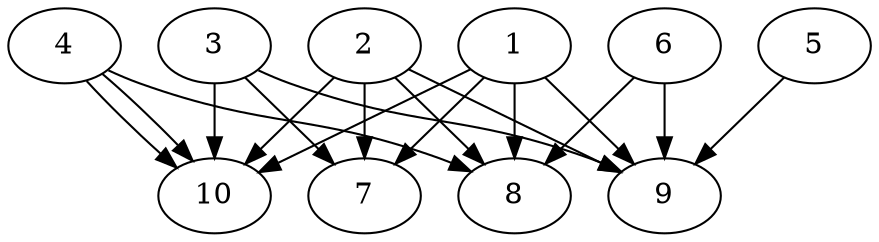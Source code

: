 // DAG automatically generated by daggen at Thu Oct  3 13:58:06 2019
// ./daggen --dot -n 10 --ccr 0.5 --fat 0.9 --regular 0.5 --density 0.9 --mindata 5242880 --maxdata 52428800 
digraph G {
  1 [size="80244736", alpha="0.16", expect_size="40122368"] 
  1 -> 7 [size ="40122368"]
  1 -> 8 [size ="40122368"]
  1 -> 9 [size ="40122368"]
  1 -> 10 [size ="40122368"]
  2 [size="51361792", alpha="0.06", expect_size="25680896"] 
  2 -> 7 [size ="25680896"]
  2 -> 8 [size ="25680896"]
  2 -> 9 [size ="25680896"]
  2 -> 10 [size ="25680896"]
  3 [size="17895424", alpha="0.05", expect_size="8947712"] 
  3 -> 7 [size ="8947712"]
  3 -> 9 [size ="8947712"]
  3 -> 10 [size ="8947712"]
  4 [size="77860864", alpha="0.04", expect_size="38930432"] 
  4 -> 8 [size ="38930432"]
  4 -> 10 [size ="38930432"]
  4 -> 10 [size ="38930432"]
  5 [size="41981952", alpha="0.13", expect_size="20990976"] 
  5 -> 9 [size ="20990976"]
  6 [size="28776448", alpha="0.06", expect_size="14388224"] 
  6 -> 8 [size ="14388224"]
  6 -> 9 [size ="14388224"]
  7 [size="60719104", alpha="0.13", expect_size="30359552"] 
  8 [size="30832640", alpha="0.07", expect_size="15416320"] 
  9 [size="82712576", alpha="0.05", expect_size="41356288"] 
  10 [size="64129024", alpha="0.14", expect_size="32064512"] 
}

